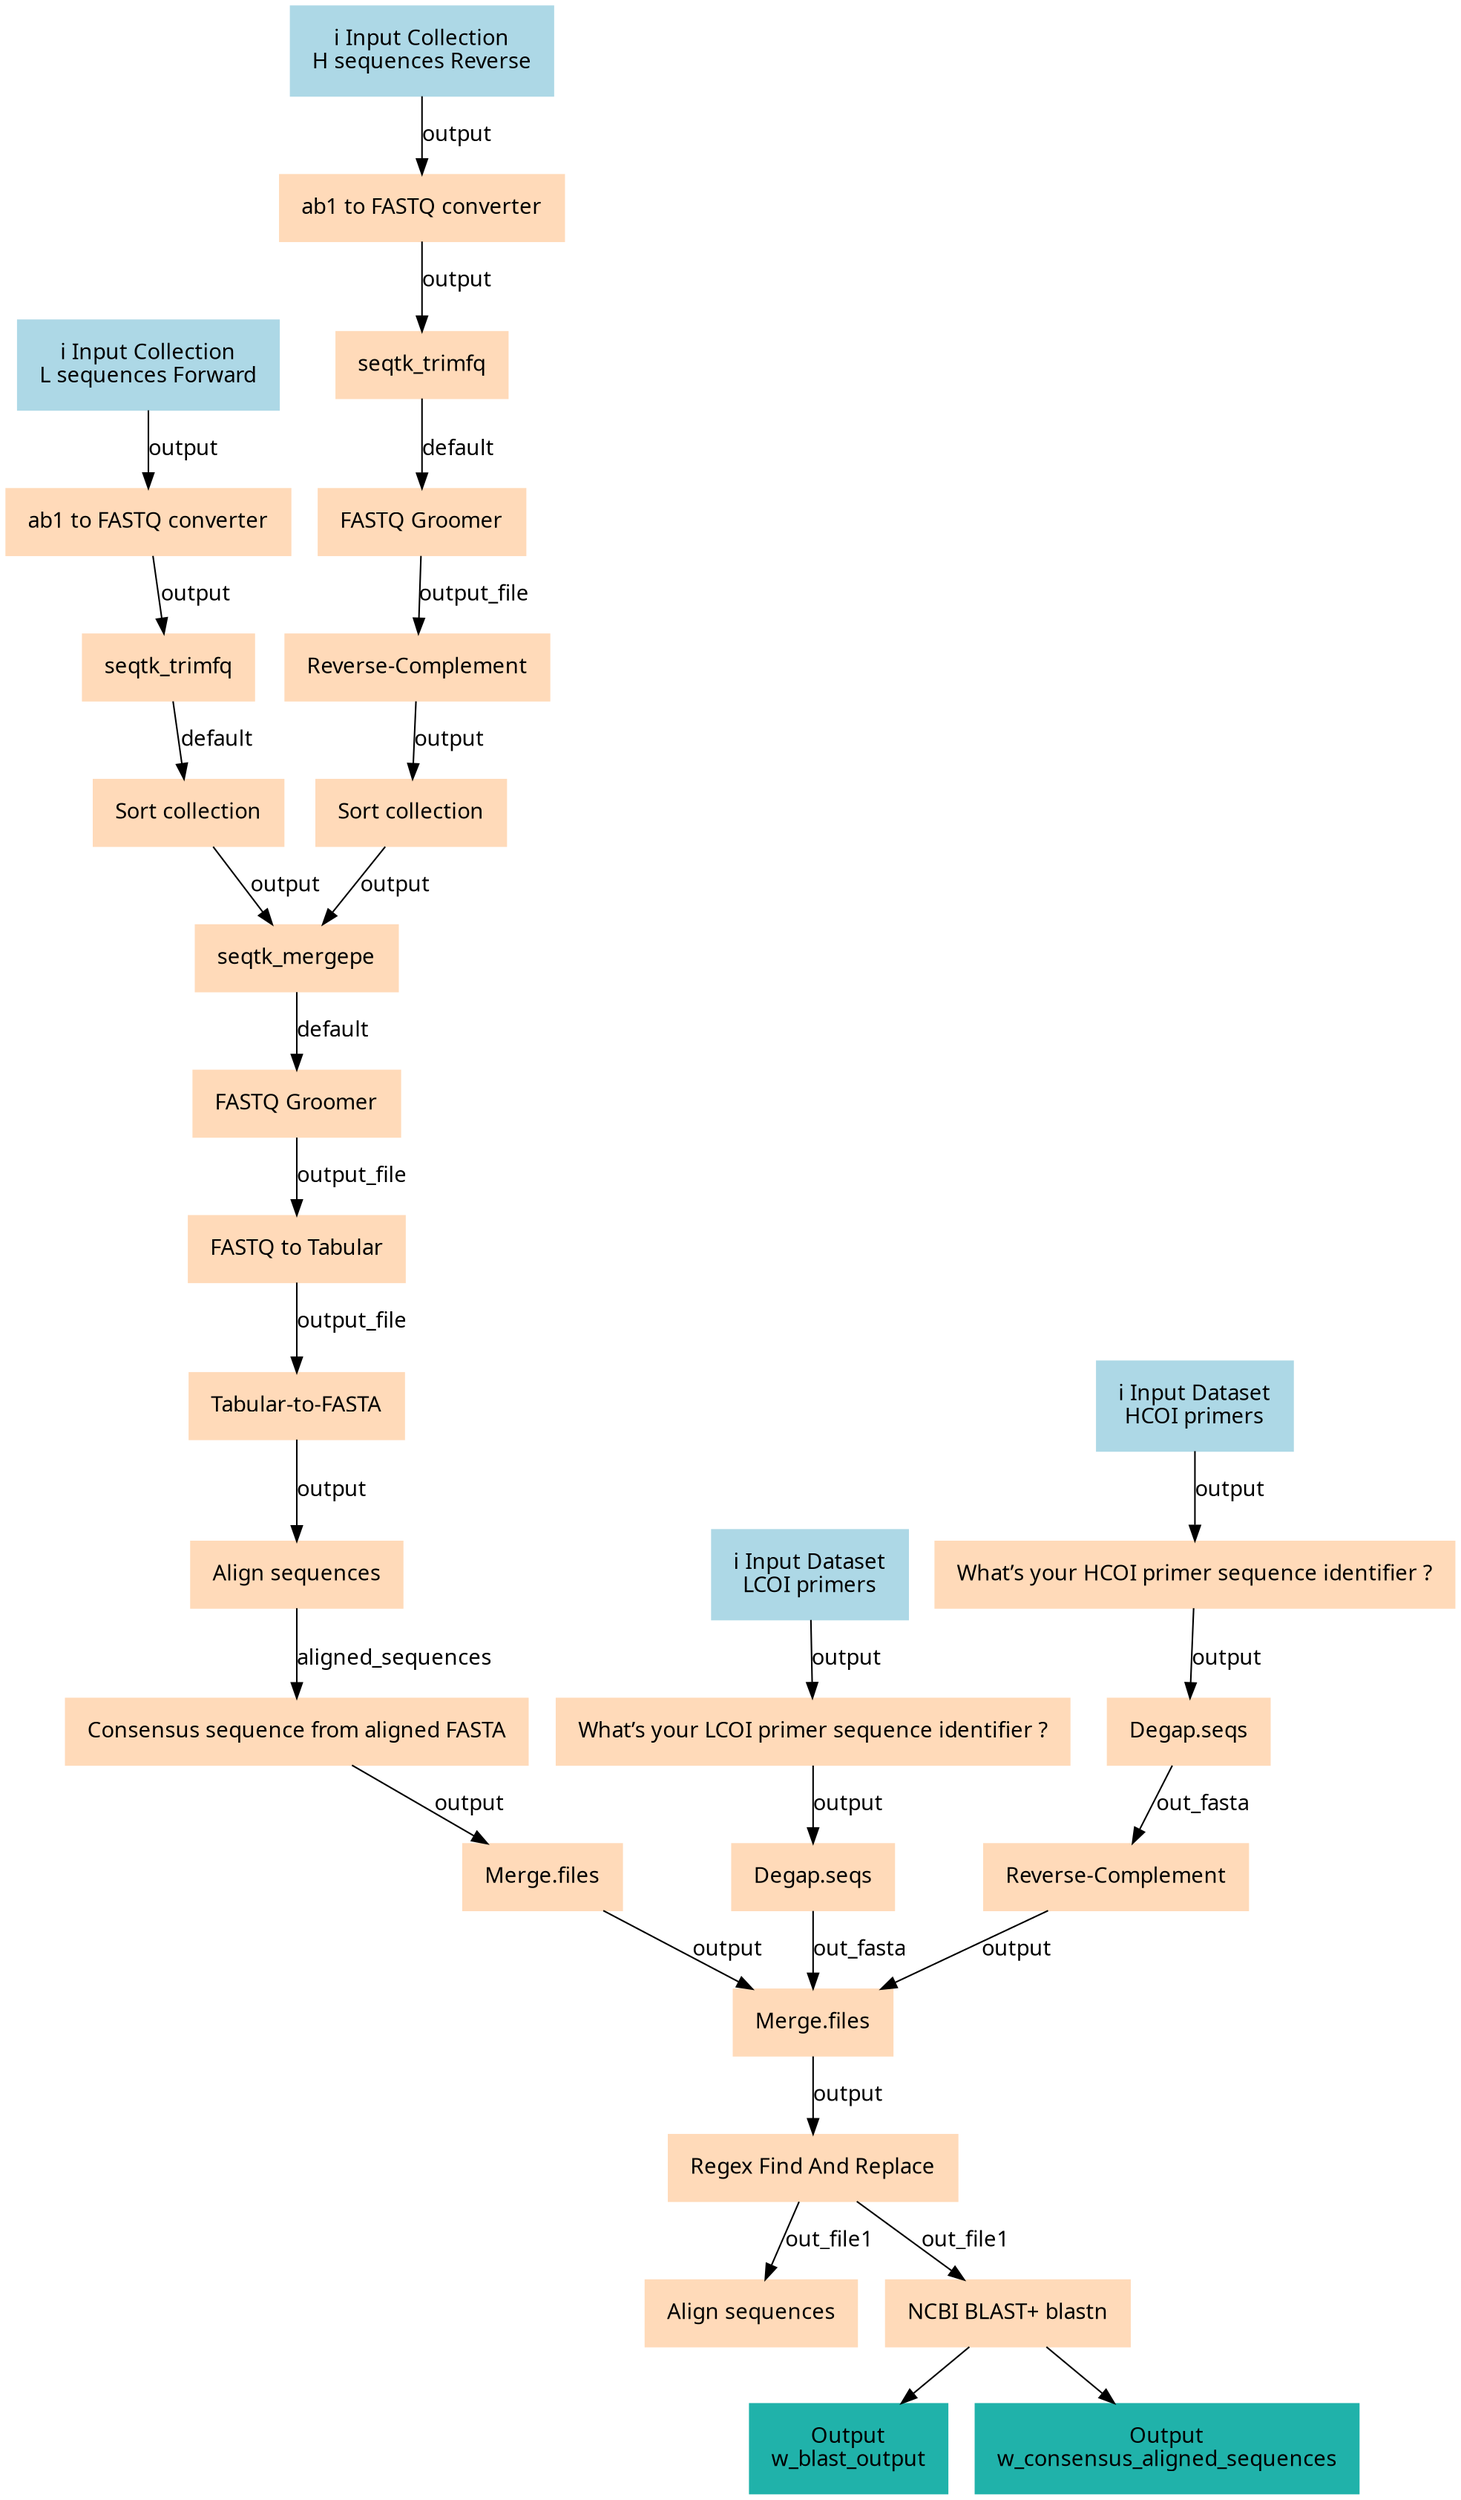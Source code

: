 digraph main {
  node [fontname="Atkinson Hyperlegible", shape=box, color=white,style=filled,color=peachpuff,margin="0.2,0.2"];
  edge [fontname="Atkinson Hyperlegible"];
  0[color=lightblue,label="ℹ️ Input Collection\nL sequences Forward"]
  1[color=lightblue,label="ℹ️ Input Collection\nH sequences Reverse"]
  2[color=lightblue,label="ℹ️ Input Dataset\nLCOI primers"]
  3[color=lightblue,label="ℹ️ Input Dataset\nHCOI primers"]
  4[label="ab1 to FASTQ converter"]
  0 -> 4 [label="output"]
  5[label="ab1 to FASTQ converter"]
  1 -> 5 [label="output"]
  6[label="What’s your LCOI primer sequence identifier ?"]
  2 -> 6 [label="output"]
  7[label="What’s your HCOI primer sequence identifier ?"]
  3 -> 7 [label="output"]
  8[label="seqtk_trimfq"]
  4 -> 8 [label="output"]
  9[label="seqtk_trimfq"]
  5 -> 9 [label="output"]
  10[label="Degap.seqs"]
  6 -> 10 [label="output"]
  11[label="Degap.seqs"]
  7 -> 11 [label="output"]
  12[label="Sort collection"]
  8 -> 12 [label="default"]
  13[label="FASTQ Groomer"]
  9 -> 13 [label="default"]
  14[label="Reverse-Complement"]
  11 -> 14 [label="out_fasta"]
  15[label="Reverse-Complement"]
  13 -> 15 [label="output_file"]
  16[label="Sort collection"]
  15 -> 16 [label="output"]
  17[label="seqtk_mergepe"]
  12 -> 17 [label="output"]
  16 -> 17 [label="output"]
  18[label="FASTQ Groomer"]
  17 -> 18 [label="default"]
  19[label="FASTQ to Tabular"]
  18 -> 19 [label="output_file"]
  20[label="Tabular-to-FASTA"]
  19 -> 20 [label="output_file"]
  21[label="Align sequences"]
  20 -> 21 [label="output"]
  22[label="Consensus sequence from aligned FASTA"]
  21 -> 22 [label="aligned_sequences"]
  23[label="Merge.files"]
  22 -> 23 [label="output"]
  24[label="Merge.files"]
  23 -> 24 [label="output"]
  14 -> 24 [label="output"]
  10 -> 24 [label="out_fasta"]
  25[label="Regex Find And Replace"]
  24 -> 25 [label="output"]
  26[label="Align sequences"]
  25 -> 26 [label="out_file1"]
  27[label="NCBI BLAST+ blastn"]
  25 -> 27 [label="out_file1"]
  k31c2dd1a918e4648a407d0e3d7172253[color=lightseagreen,label="Output\nw_blast_output"]
  27 -> k31c2dd1a918e4648a407d0e3d7172253
  k7514514f809a4a148981cb08c950b523[color=lightseagreen,label="Output\nw_consensus_aligned_sequences"]
  27 -> k7514514f809a4a148981cb08c950b523
}